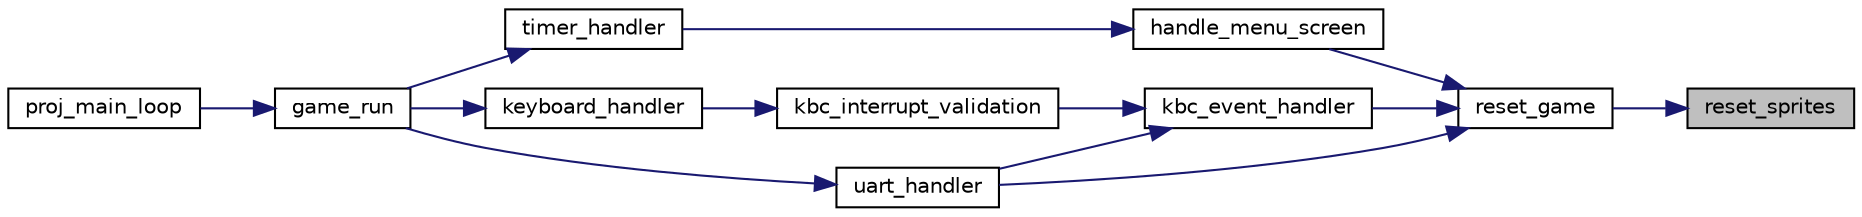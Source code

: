 digraph "reset_sprites"
{
 // LATEX_PDF_SIZE
  edge [fontname="Helvetica",fontsize="10",labelfontname="Helvetica",labelfontsize="10"];
  node [fontname="Helvetica",fontsize="10",shape=record];
  rankdir="RL";
  Node1 [label="reset_sprites",height=0.2,width=0.4,color="black", fillcolor="grey75", style="filled", fontcolor="black",tooltip="goes back to the initial positions and speed"];
  Node1 -> Node2 [dir="back",color="midnightblue",fontsize="10",style="solid",fontname="Helvetica"];
  Node2 [label="reset_game",height=0.2,width=0.4,color="black", fillcolor="white", style="filled",URL="$group__game.html#gafc9166b05283e70d74e27e9e20585878",tooltip="reset game variavels all game variavels"];
  Node2 -> Node3 [dir="back",color="midnightblue",fontsize="10",style="solid",fontname="Helvetica"];
  Node3 [label="handle_menu_screen",height=0.2,width=0.4,color="black", fillcolor="white", style="filled",URL="$state__machine_8h.html#a1911f92e97e5008acba3c45d2d70acba",tooltip="used to handle changes(clicks) in menu screen"];
  Node3 -> Node4 [dir="back",color="midnightblue",fontsize="10",style="solid",fontname="Helvetica"];
  Node4 [label="timer_handler",height=0.2,width=0.4,color="black", fillcolor="white", style="filled",URL="$group__game.html#gaaeeaa634eac815915c1307850128fa6a",tooltip="handle timer interrupts"];
  Node4 -> Node5 [dir="back",color="midnightblue",fontsize="10",style="solid",fontname="Helvetica"];
  Node5 [label="game_run",height=0.2,width=0.4,color="black", fillcolor="white", style="filled",URL="$group__game.html#ga25300199ba6cf6bfe2f16998384874b7",tooltip="check all th interrupts while the game is running and make changes"];
  Node5 -> Node6 [dir="back",color="midnightblue",fontsize="10",style="solid",fontname="Helvetica"];
  Node6 [label="proj_main_loop",height=0.2,width=0.4,color="black", fillcolor="white", style="filled",URL="$proj_8c.html#a90aad768b0a0b41e4bcacc566b0cae6e",tooltip="project main loop used to run the programs"];
  Node2 -> Node7 [dir="back",color="midnightblue",fontsize="10",style="solid",fontname="Helvetica"];
  Node7 [label="kbc_event_handler",height=0.2,width=0.4,color="black", fillcolor="white", style="filled",URL="$state__machine_8h.html#a8fd09b3048c937168ac1c08af9b19bb0",tooltip="make all the changes in the game related to the key event received"];
  Node7 -> Node8 [dir="back",color="midnightblue",fontsize="10",style="solid",fontname="Helvetica"];
  Node8 [label="kbc_interrupt_validation",height=0.2,width=0.4,color="black", fillcolor="white", style="filled",URL="$state__machine_8h.html#a0ea82436a2c2f51732b15283404d213a",tooltip="validate the interrupt recived from the keyboard"];
  Node8 -> Node9 [dir="back",color="midnightblue",fontsize="10",style="solid",fontname="Helvetica"];
  Node9 [label="keyboard_handler",height=0.2,width=0.4,color="black", fillcolor="white", style="filled",URL="$group__game.html#ga2ede7a7d641eb07fc9c351b475e23154",tooltip="handle the keyboard interrupt and make all the ncesseary changes"];
  Node9 -> Node5 [dir="back",color="midnightblue",fontsize="10",style="solid",fontname="Helvetica"];
  Node7 -> Node10 [dir="back",color="midnightblue",fontsize="10",style="solid",fontname="Helvetica"];
  Node10 [label="uart_handler",height=0.2,width=0.4,color="black", fillcolor="white", style="filled",URL="$group__game.html#gaa66e83b4b853e2ec7b2acdb646adbedb",tooltip="handles uart interrupts"];
  Node10 -> Node5 [dir="back",color="midnightblue",fontsize="10",style="solid",fontname="Helvetica"];
  Node2 -> Node10 [dir="back",color="midnightblue",fontsize="10",style="solid",fontname="Helvetica"];
}
